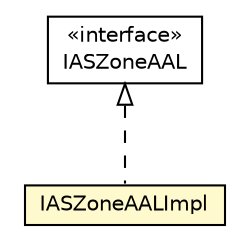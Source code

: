 #!/usr/local/bin/dot
#
# Class diagram 
# Generated by UMLGraph version R5_6-24-gf6e263 (http://www.umlgraph.org/)
#

digraph G {
	edge [fontname="Helvetica",fontsize=10,labelfontname="Helvetica",labelfontsize=10];
	node [fontname="Helvetica",fontsize=10,shape=plaintext];
	nodesep=0.25;
	ranksep=0.5;
	// org.universAAL.lddi.zigbee.commissioning.clusters.api.IASZoneAAL
	c4531513 [label=<<table title="org.universAAL.lddi.zigbee.commissioning.clusters.api.IASZoneAAL" border="0" cellborder="1" cellspacing="0" cellpadding="2" port="p" href="../api/IASZoneAAL.html">
		<tr><td><table border="0" cellspacing="0" cellpadding="1">
<tr><td align="center" balign="center"> &#171;interface&#187; </td></tr>
<tr><td align="center" balign="center"> IASZoneAAL </td></tr>
		</table></td></tr>
		</table>>, URL="../api/IASZoneAAL.html", fontname="Helvetica", fontcolor="black", fontsize=10.0];
	// org.universAAL.lddi.zigbee.commissioning.clusters.impl.IASZoneAALImpl
	c4531519 [label=<<table title="org.universAAL.lddi.zigbee.commissioning.clusters.impl.IASZoneAALImpl" border="0" cellborder="1" cellspacing="0" cellpadding="2" port="p" bgcolor="lemonChiffon" href="./IASZoneAALImpl.html">
		<tr><td><table border="0" cellspacing="0" cellpadding="1">
<tr><td align="center" balign="center"> IASZoneAALImpl </td></tr>
		</table></td></tr>
		</table>>, URL="./IASZoneAALImpl.html", fontname="Helvetica", fontcolor="black", fontsize=10.0];
	//org.universAAL.lddi.zigbee.commissioning.clusters.impl.IASZoneAALImpl implements org.universAAL.lddi.zigbee.commissioning.clusters.api.IASZoneAAL
	c4531513:p -> c4531519:p [dir=back,arrowtail=empty,style=dashed];
}

